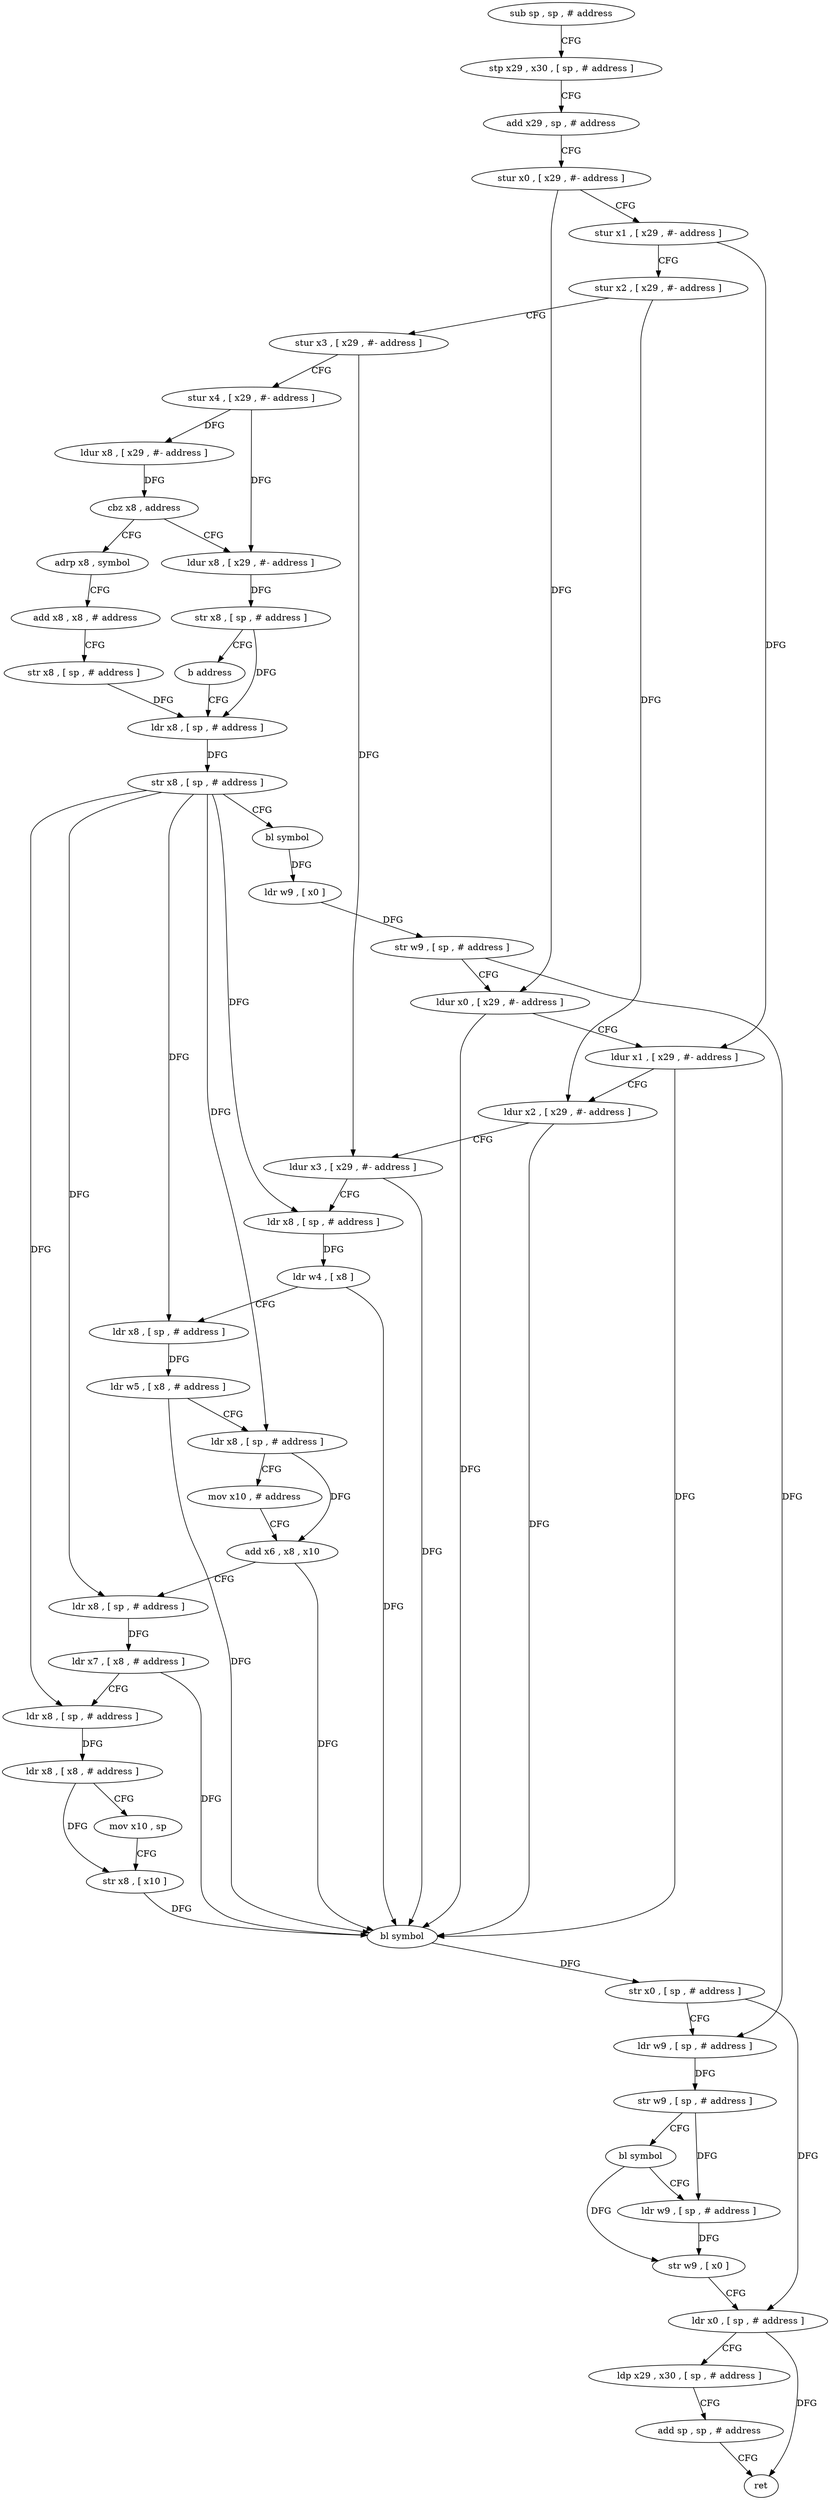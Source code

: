 digraph "func" {
"4213280" [label = "sub sp , sp , # address" ]
"4213284" [label = "stp x29 , x30 , [ sp , # address ]" ]
"4213288" [label = "add x29 , sp , # address" ]
"4213292" [label = "stur x0 , [ x29 , #- address ]" ]
"4213296" [label = "stur x1 , [ x29 , #- address ]" ]
"4213300" [label = "stur x2 , [ x29 , #- address ]" ]
"4213304" [label = "stur x3 , [ x29 , #- address ]" ]
"4213308" [label = "stur x4 , [ x29 , #- address ]" ]
"4213312" [label = "ldur x8 , [ x29 , #- address ]" ]
"4213316" [label = "cbz x8 , address" ]
"4213332" [label = "adrp x8 , symbol" ]
"4213320" [label = "ldur x8 , [ x29 , #- address ]" ]
"4213336" [label = "add x8 , x8 , # address" ]
"4213340" [label = "str x8 , [ sp , # address ]" ]
"4213344" [label = "ldr x8 , [ sp , # address ]" ]
"4213324" [label = "str x8 , [ sp , # address ]" ]
"4213328" [label = "b address" ]
"4213348" [label = "str x8 , [ sp , # address ]" ]
"4213352" [label = "bl symbol" ]
"4213356" [label = "ldr w9 , [ x0 ]" ]
"4213360" [label = "str w9 , [ sp , # address ]" ]
"4213364" [label = "ldur x0 , [ x29 , #- address ]" ]
"4213368" [label = "ldur x1 , [ x29 , #- address ]" ]
"4213372" [label = "ldur x2 , [ x29 , #- address ]" ]
"4213376" [label = "ldur x3 , [ x29 , #- address ]" ]
"4213380" [label = "ldr x8 , [ sp , # address ]" ]
"4213384" [label = "ldr w4 , [ x8 ]" ]
"4213388" [label = "ldr x8 , [ sp , # address ]" ]
"4213392" [label = "ldr w5 , [ x8 , # address ]" ]
"4213396" [label = "ldr x8 , [ sp , # address ]" ]
"4213400" [label = "mov x10 , # address" ]
"4213404" [label = "add x6 , x8 , x10" ]
"4213408" [label = "ldr x8 , [ sp , # address ]" ]
"4213412" [label = "ldr x7 , [ x8 , # address ]" ]
"4213416" [label = "ldr x8 , [ sp , # address ]" ]
"4213420" [label = "ldr x8 , [ x8 , # address ]" ]
"4213424" [label = "mov x10 , sp" ]
"4213428" [label = "str x8 , [ x10 ]" ]
"4213432" [label = "bl symbol" ]
"4213436" [label = "str x0 , [ sp , # address ]" ]
"4213440" [label = "ldr w9 , [ sp , # address ]" ]
"4213444" [label = "str w9 , [ sp , # address ]" ]
"4213448" [label = "bl symbol" ]
"4213452" [label = "ldr w9 , [ sp , # address ]" ]
"4213456" [label = "str w9 , [ x0 ]" ]
"4213460" [label = "ldr x0 , [ sp , # address ]" ]
"4213464" [label = "ldp x29 , x30 , [ sp , # address ]" ]
"4213468" [label = "add sp , sp , # address" ]
"4213472" [label = "ret" ]
"4213280" -> "4213284" [ label = "CFG" ]
"4213284" -> "4213288" [ label = "CFG" ]
"4213288" -> "4213292" [ label = "CFG" ]
"4213292" -> "4213296" [ label = "CFG" ]
"4213292" -> "4213364" [ label = "DFG" ]
"4213296" -> "4213300" [ label = "CFG" ]
"4213296" -> "4213368" [ label = "DFG" ]
"4213300" -> "4213304" [ label = "CFG" ]
"4213300" -> "4213372" [ label = "DFG" ]
"4213304" -> "4213308" [ label = "CFG" ]
"4213304" -> "4213376" [ label = "DFG" ]
"4213308" -> "4213312" [ label = "DFG" ]
"4213308" -> "4213320" [ label = "DFG" ]
"4213312" -> "4213316" [ label = "DFG" ]
"4213316" -> "4213332" [ label = "CFG" ]
"4213316" -> "4213320" [ label = "CFG" ]
"4213332" -> "4213336" [ label = "CFG" ]
"4213320" -> "4213324" [ label = "DFG" ]
"4213336" -> "4213340" [ label = "CFG" ]
"4213340" -> "4213344" [ label = "DFG" ]
"4213344" -> "4213348" [ label = "DFG" ]
"4213324" -> "4213328" [ label = "CFG" ]
"4213324" -> "4213344" [ label = "DFG" ]
"4213328" -> "4213344" [ label = "CFG" ]
"4213348" -> "4213352" [ label = "CFG" ]
"4213348" -> "4213380" [ label = "DFG" ]
"4213348" -> "4213388" [ label = "DFG" ]
"4213348" -> "4213396" [ label = "DFG" ]
"4213348" -> "4213408" [ label = "DFG" ]
"4213348" -> "4213416" [ label = "DFG" ]
"4213352" -> "4213356" [ label = "DFG" ]
"4213356" -> "4213360" [ label = "DFG" ]
"4213360" -> "4213364" [ label = "CFG" ]
"4213360" -> "4213440" [ label = "DFG" ]
"4213364" -> "4213368" [ label = "CFG" ]
"4213364" -> "4213432" [ label = "DFG" ]
"4213368" -> "4213372" [ label = "CFG" ]
"4213368" -> "4213432" [ label = "DFG" ]
"4213372" -> "4213376" [ label = "CFG" ]
"4213372" -> "4213432" [ label = "DFG" ]
"4213376" -> "4213380" [ label = "CFG" ]
"4213376" -> "4213432" [ label = "DFG" ]
"4213380" -> "4213384" [ label = "DFG" ]
"4213384" -> "4213388" [ label = "CFG" ]
"4213384" -> "4213432" [ label = "DFG" ]
"4213388" -> "4213392" [ label = "DFG" ]
"4213392" -> "4213396" [ label = "CFG" ]
"4213392" -> "4213432" [ label = "DFG" ]
"4213396" -> "4213400" [ label = "CFG" ]
"4213396" -> "4213404" [ label = "DFG" ]
"4213400" -> "4213404" [ label = "CFG" ]
"4213404" -> "4213408" [ label = "CFG" ]
"4213404" -> "4213432" [ label = "DFG" ]
"4213408" -> "4213412" [ label = "DFG" ]
"4213412" -> "4213416" [ label = "CFG" ]
"4213412" -> "4213432" [ label = "DFG" ]
"4213416" -> "4213420" [ label = "DFG" ]
"4213420" -> "4213424" [ label = "CFG" ]
"4213420" -> "4213428" [ label = "DFG" ]
"4213424" -> "4213428" [ label = "CFG" ]
"4213428" -> "4213432" [ label = "DFG" ]
"4213432" -> "4213436" [ label = "DFG" ]
"4213436" -> "4213440" [ label = "CFG" ]
"4213436" -> "4213460" [ label = "DFG" ]
"4213440" -> "4213444" [ label = "DFG" ]
"4213444" -> "4213448" [ label = "CFG" ]
"4213444" -> "4213452" [ label = "DFG" ]
"4213448" -> "4213452" [ label = "CFG" ]
"4213448" -> "4213456" [ label = "DFG" ]
"4213452" -> "4213456" [ label = "DFG" ]
"4213456" -> "4213460" [ label = "CFG" ]
"4213460" -> "4213464" [ label = "CFG" ]
"4213460" -> "4213472" [ label = "DFG" ]
"4213464" -> "4213468" [ label = "CFG" ]
"4213468" -> "4213472" [ label = "CFG" ]
}
